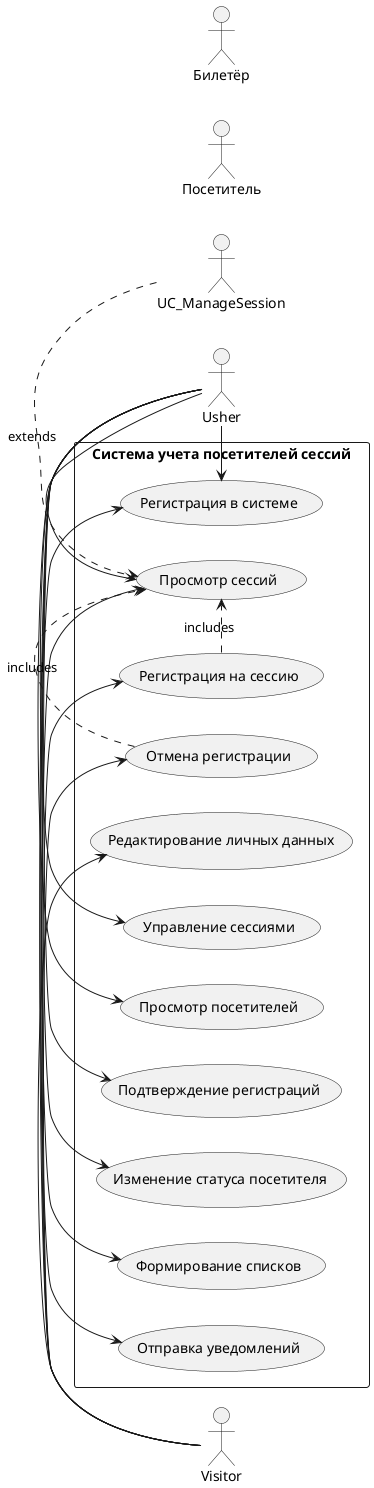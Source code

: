 @startuml
left to right direction
skinparam packageStyle rectangle

actor "Посетитель" as Participant
actor "Билетёр" as Organizer

package "Система учета посетителей сессий" {
  usecase "Регистрация в системе" as UC_Register
  usecase "Просмотр сессий" as UC_ViewSessions
  usecase "Регистрация на сессию" as UC_RegisterSession
  usecase "Отмена регистрации" as UC_CancelRegistration
  usecase "Редактирование личных данных" as UC_EditProfile
  
  usecase "Управление сессиями" as UC_ManageSessions
  usecase "Просмотр посетителей" as UC_ViewVisitors
  usecase "Подтверждение регистраций" as UC_ConfirmRegistration
  usecase "Изменение статуса посетителя" as UC_ChangeStatus
  usecase "Формирование списков" as UC_GenerateLists
  usecase "Отправка уведомлений" as UC_SendNotifications
}

' Связи посетителя
Visitor -> UC_Register
Visitor -> UC_ViewSessions
Visitor -> UC_RegisterSession
Visitor -> UC_CancelRegistration
Visitor -> UC_EditProfile

' Связи билетёра
Usher -> UC_ManageSessions
Usher -> UC_ViewVisitors
Usher -> UC_ConfirmRegistration
Usher -> UC_ChangeStatus
Usher -> UC_GenerateLists
Usher -> UC_SendNotifications
Usher -> UC_ViewSessions
Usher -> UC_Register

' Расширения и включения
UC_ManageSession .> UC_ViewSessions : extends
UC_RegisterSession .> UC_ViewSessions : includes
UC_CancelRegistration .> UC_ViewSessions : includes

@enduml

